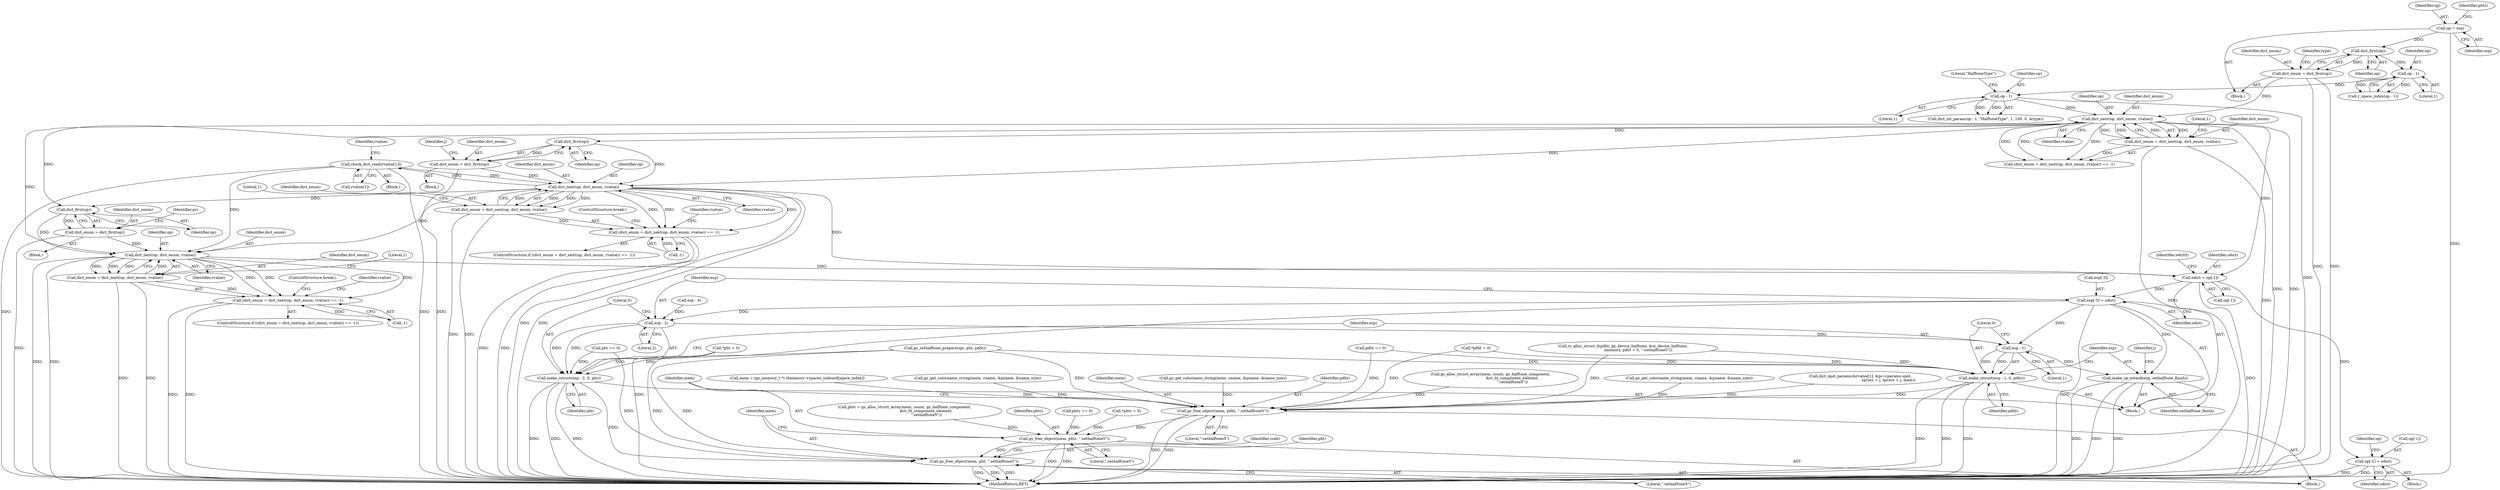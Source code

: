 digraph "1_ghostscript_f5c7555c30393e64ec1f5ab0dfae5b55b3b3fc78@API" {
"1000497" [label="(Call,check_dict_read(rvalue[1]))"];
"1000428" [label="(Call,dict_next(op, dict_enum, rvalue))"];
"1000412" [label="(Call,dict_first(op))"];
"1000242" [label="(Call,dict_next(op, dict_enum, rvalue))"];
"1000203" [label="(Call,op - 1)"];
"1000188" [label="(Call,op - 1)"];
"1000168" [label="(Call,dict_first(op))"];
"1000129" [label="(Call,op = osp)"];
"1000166" [label="(Call,dict_enum = dict_first(op))"];
"1000240" [label="(Call,dict_enum = dict_next(op, dict_enum, rvalue))"];
"1000426" [label="(Call,dict_enum = dict_next(op, dict_enum, rvalue))"];
"1000410" [label="(Call,dict_enum = dict_first(op))"];
"1000497" [label="(Call,check_dict_read(rvalue[1]))"];
"1000425" [label="(Call,(dict_enum = dict_next(op, dict_enum, rvalue)) == -1)"];
"1000685" [label="(Call,dict_next(op, dict_enum, rvalue))"];
"1000682" [label="(Call,(dict_enum = dict_next(op, dict_enum, rvalue)) == -1)"];
"1000683" [label="(Call,dict_enum = dict_next(op, dict_enum, rvalue))"];
"1000785" [label="(Call,odict = op[-1])"];
"1000809" [label="(Call,esp[-3] = odict)"];
"1000816" [label="(Call,esp - 2)"];
"1000815" [label="(Call,make_istruct(esp - 2, 0, pht))"];
"1001007" [label="(Call,gs_free_object(mem, pht, \".sethalftone5\"))"];
"1000822" [label="(Call,esp - 1)"];
"1000821" [label="(Call,make_istruct(esp - 1, 0, pdht))"];
"1000999" [label="(Call,gs_free_object(mem, pdht, \".sethalftone5\"))"];
"1001003" [label="(Call,gs_free_object(mem, phtc, \".sethalftone5\"))"];
"1000827" [label="(Call,make_op_estack(esp, sethalftone_finish))"];
"1000980" [label="(Call,op[-1] = odict)"];
"1000674" [label="(Call,dict_first(op))"];
"1000672" [label="(Call,dict_enum = dict_first(op))"];
"1000189" [label="(Identifier,op)"];
"1000391" [label="(Call,phtc == 0)"];
"1000681" [label="(ControlStructure,if ((dict_enum = dict_next(op, dict_enum, rvalue)) == -1))"];
"1001007" [label="(Call,gs_free_object(mem, pht, \".sethalftone5\"))"];
"1000822" [label="(Call,esp - 1)"];
"1000672" [label="(Call,dict_enum = dict_first(op))"];
"1000243" [label="(Identifier,op)"];
"1000533" [label="(Call,dict_spot_params(&rvalue[1], &pc->params.spot,\n                                                sprocs + j, tprocs + j, mem))"];
"1000375" [label="(Call,rc_alloc_struct_0(pdht, gx_device_halftone, &st_device_halftone,\n                          imemory, pdht = 0, \".sethalftone5\"))"];
"1000127" [label="(Block,)"];
"1000506" [label="(Identifier,rvalue)"];
"1000686" [label="(Identifier,op)"];
"1000829" [label="(Identifier,sethalftone_finish)"];
"1000191" [label="(Call,mem = (gs_memory_t *) idmemory->spaces_indexed[space_index])"];
"1000187" [label="(Call,r_space_index(op - 1))"];
"1000131" [label="(Identifier,osp)"];
"1000691" [label="(ControlStructure,break;)"];
"1000684" [label="(Identifier,dict_enum)"];
"1000819" [label="(Literal,0)"];
"1000675" [label="(Identifier,op)"];
"1000815" [label="(Call,make_istruct(esp - 2, 0, pht))"];
"1000988" [label="(Identifier,op)"];
"1000792" [label="(Identifier,odict5)"];
"1001002" [label="(Literal,\".sethalftone5\")"];
"1000134" [label="(Call,*phtc = 0)"];
"1000688" [label="(Identifier,rvalue)"];
"1000804" [label="(Call,esp - 4)"];
"1000188" [label="(Call,op - 1)"];
"1000433" [label="(Literal,1)"];
"1000785" [label="(Call,odict = op[-1])"];
"1000206" [label="(Literal,\"HalftoneType\")"];
"1000776" [label="(Block,)"];
"1000683" [label="(Call,dict_enum = dict_next(op, dict_enum, rvalue))"];
"1000809" [label="(Call,esp[-3] = odict)"];
"1000277" [label="(Call,gs_get_colorname_string(mem, cname, &pname, &name_size))"];
"1000968" [label="(Block,)"];
"1000204" [label="(Identifier,op)"];
"1000787" [label="(Call,op[-1])"];
"1000498" [label="(Call,rvalue[1])"];
"1000816" [label="(Call,esp - 2)"];
"1000205" [label="(Literal,1)"];
"1000413" [label="(Identifier,op)"];
"1000178" [label="(Identifier,type)"];
"1000980" [label="(Call,op[-1] = odict)"];
"1000422" [label="(Block,)"];
"1001010" [label="(Literal,\".sethalftone5\")"];
"1000428" [label="(Call,dict_next(op, dict_enum, rvalue))"];
"1000432" [label="(Call,-1)"];
"1001009" [label="(Identifier,pht)"];
"1001001" [label="(Identifier,pdht)"];
"1000434" [label="(ControlStructure,break;)"];
"1001000" [label="(Identifier,mem)"];
"1000687" [label="(Identifier,dict_enum)"];
"1000825" [label="(Literal,0)"];
"1000366" [label="(Call,phtc = gs_alloc_struct_array(mem, count, gs_halftone_component,\n                                     &st_ht_component_element,\n                                     \".sethalftone5\"))"];
"1000998" [label="(Block,)"];
"1000697" [label="(Identifier,rvalue)"];
"1000671" [label="(Block,)"];
"1000674" [label="(Call,dict_first(op))"];
"1000682" [label="(Call,(dict_enum = dict_next(op, dict_enum, rvalue)) == -1)"];
"1001008" [label="(Identifier,mem)"];
"1000169" [label="(Identifier,op)"];
"1000430" [label="(Identifier,dict_enum)"];
"1000417" [label="(Identifier,j)"];
"1001005" [label="(Identifier,phtc)"];
"1000497" [label="(Call,check_dict_read(rvalue[1]))"];
"1000130" [label="(Identifier,op)"];
"1001024" [label="(MethodReturn,RET)"];
"1000463" [label="(Call,gs_get_colorname_string(mem, cname, &pname, &name_size))"];
"1000685" [label="(Call,dict_next(op, dict_enum, rvalue))"];
"1000690" [label="(Literal,1)"];
"1000244" [label="(Identifier,dict_enum)"];
"1000663" [label="(Call,gs_sethalftone_prepare(igs, pht, pdht))"];
"1000368" [label="(Call,gs_alloc_struct_array(mem, count, gs_halftone_component,\n                                     &st_ht_component_element,\n                                     \".sethalftone5\"))"];
"1000823" [label="(Identifier,esp)"];
"1000814" [label="(Identifier,odict)"];
"1000425" [label="(Call,(dict_enum = dict_next(op, dict_enum, rvalue)) == -1)"];
"1000166" [label="(Call,dict_enum = dict_first(op))"];
"1001004" [label="(Identifier,mem)"];
"1001012" [label="(Identifier,code)"];
"1000426" [label="(Call,dict_enum = dict_next(op, dict_enum, rvalue))"];
"1000240" [label="(Call,dict_enum = dict_next(op, dict_enum, rvalue))"];
"1000431" [label="(Identifier,rvalue)"];
"1000387" [label="(Call,pht == 0)"];
"1000129" [label="(Call,op = osp)"];
"1000190" [label="(Literal,1)"];
"1000411" [label="(Identifier,dict_enum)"];
"1000818" [label="(Literal,2)"];
"1000241" [label="(Identifier,dict_enum)"];
"1000824" [label="(Literal,1)"];
"1000239" [label="(Call,(dict_enum = dict_next(op, dict_enum, rvalue)) == -1)"];
"1001003" [label="(Call,gs_free_object(mem, phtc, \".sethalftone5\"))"];
"1000673" [label="(Identifier,dict_enum)"];
"1000203" [label="(Call,op - 1)"];
"1000832" [label="(Identifier,j)"];
"1000689" [label="(Call,-1)"];
"1000720" [label="(Call,gs_get_colorname_string(mem, cname, &pname, &name_size))"];
"1000202" [label="(Call,dict_int_param(op - 1, \"HalftoneType\", 1, 100, 0, &type))"];
"1000429" [label="(Identifier,op)"];
"1000820" [label="(Identifier,pht)"];
"1000826" [label="(Identifier,pdht)"];
"1000828" [label="(Identifier,esp)"];
"1000247" [label="(Literal,1)"];
"1000786" [label="(Identifier,odict)"];
"1000394" [label="(Call,pdht == 0)"];
"1000827" [label="(Call,make_op_estack(esp, sethalftone_finish))"];
"1000410" [label="(Call,dict_enum = dict_first(op))"];
"1000145" [label="(Call,*pht = 0)"];
"1000242" [label="(Call,dict_next(op, dict_enum, rvalue))"];
"1000167" [label="(Identifier,dict_enum)"];
"1000810" [label="(Call,esp[-3])"];
"1000985" [label="(Identifier,odict)"];
"1000440" [label="(Identifier,rvalue)"];
"1000999" [label="(Call,gs_free_object(mem, pdht, \".sethalftone5\"))"];
"1000135" [label="(Identifier,phtc)"];
"1001006" [label="(Literal,\".sethalftone5\")"];
"1000424" [label="(ControlStructure,if ((dict_enum = dict_next(op, dict_enum, rvalue)) == -1))"];
"1000427" [label="(Identifier,dict_enum)"];
"1000821" [label="(Call,make_istruct(esp - 1, 0, pdht))"];
"1000168" [label="(Call,dict_first(op))"];
"1000149" [label="(Call,*pdht = 0)"];
"1000817" [label="(Identifier,esp)"];
"1000245" [label="(Identifier,rvalue)"];
"1000678" [label="(Identifier,pc)"];
"1000981" [label="(Call,op[-1])"];
"1000412" [label="(Call,dict_first(op))"];
"1000409" [label="(Block,)"];
"1000497" -> "1000422"  [label="AST: "];
"1000497" -> "1000498"  [label="CFG: "];
"1000498" -> "1000497"  [label="AST: "];
"1000506" -> "1000497"  [label="CFG: "];
"1000497" -> "1001024"  [label="DDG: "];
"1000497" -> "1001024"  [label="DDG: "];
"1000497" -> "1000428"  [label="DDG: "];
"1000428" -> "1000497"  [label="DDG: "];
"1000497" -> "1000685"  [label="DDG: "];
"1000428" -> "1000426"  [label="AST: "];
"1000428" -> "1000431"  [label="CFG: "];
"1000429" -> "1000428"  [label="AST: "];
"1000430" -> "1000428"  [label="AST: "];
"1000431" -> "1000428"  [label="AST: "];
"1000426" -> "1000428"  [label="CFG: "];
"1000428" -> "1001024"  [label="DDG: "];
"1000428" -> "1001024"  [label="DDG: "];
"1000428" -> "1000425"  [label="DDG: "];
"1000428" -> "1000425"  [label="DDG: "];
"1000428" -> "1000425"  [label="DDG: "];
"1000428" -> "1000426"  [label="DDG: "];
"1000428" -> "1000426"  [label="DDG: "];
"1000428" -> "1000426"  [label="DDG: "];
"1000412" -> "1000428"  [label="DDG: "];
"1000426" -> "1000428"  [label="DDG: "];
"1000410" -> "1000428"  [label="DDG: "];
"1000242" -> "1000428"  [label="DDG: "];
"1000428" -> "1000674"  [label="DDG: "];
"1000428" -> "1000685"  [label="DDG: "];
"1000428" -> "1000785"  [label="DDG: "];
"1000412" -> "1000410"  [label="AST: "];
"1000412" -> "1000413"  [label="CFG: "];
"1000413" -> "1000412"  [label="AST: "];
"1000410" -> "1000412"  [label="CFG: "];
"1000412" -> "1000410"  [label="DDG: "];
"1000242" -> "1000412"  [label="DDG: "];
"1000242" -> "1000240"  [label="AST: "];
"1000242" -> "1000245"  [label="CFG: "];
"1000243" -> "1000242"  [label="AST: "];
"1000244" -> "1000242"  [label="AST: "];
"1000245" -> "1000242"  [label="AST: "];
"1000240" -> "1000242"  [label="CFG: "];
"1000242" -> "1001024"  [label="DDG: "];
"1000242" -> "1001024"  [label="DDG: "];
"1000242" -> "1000239"  [label="DDG: "];
"1000242" -> "1000239"  [label="DDG: "];
"1000242" -> "1000239"  [label="DDG: "];
"1000242" -> "1000240"  [label="DDG: "];
"1000242" -> "1000240"  [label="DDG: "];
"1000242" -> "1000240"  [label="DDG: "];
"1000203" -> "1000242"  [label="DDG: "];
"1000166" -> "1000242"  [label="DDG: "];
"1000240" -> "1000242"  [label="DDG: "];
"1000242" -> "1000674"  [label="DDG: "];
"1000242" -> "1000685"  [label="DDG: "];
"1000242" -> "1000785"  [label="DDG: "];
"1000203" -> "1000202"  [label="AST: "];
"1000203" -> "1000205"  [label="CFG: "];
"1000204" -> "1000203"  [label="AST: "];
"1000205" -> "1000203"  [label="AST: "];
"1000206" -> "1000203"  [label="CFG: "];
"1000203" -> "1001024"  [label="DDG: "];
"1000203" -> "1000202"  [label="DDG: "];
"1000203" -> "1000202"  [label="DDG: "];
"1000188" -> "1000203"  [label="DDG: "];
"1000188" -> "1000187"  [label="AST: "];
"1000188" -> "1000190"  [label="CFG: "];
"1000189" -> "1000188"  [label="AST: "];
"1000190" -> "1000188"  [label="AST: "];
"1000187" -> "1000188"  [label="CFG: "];
"1000188" -> "1000187"  [label="DDG: "];
"1000188" -> "1000187"  [label="DDG: "];
"1000168" -> "1000188"  [label="DDG: "];
"1000168" -> "1000166"  [label="AST: "];
"1000168" -> "1000169"  [label="CFG: "];
"1000169" -> "1000168"  [label="AST: "];
"1000166" -> "1000168"  [label="CFG: "];
"1000168" -> "1000166"  [label="DDG: "];
"1000129" -> "1000168"  [label="DDG: "];
"1000129" -> "1000127"  [label="AST: "];
"1000129" -> "1000131"  [label="CFG: "];
"1000130" -> "1000129"  [label="AST: "];
"1000131" -> "1000129"  [label="AST: "];
"1000135" -> "1000129"  [label="CFG: "];
"1000129" -> "1001024"  [label="DDG: "];
"1000166" -> "1000127"  [label="AST: "];
"1000167" -> "1000166"  [label="AST: "];
"1000178" -> "1000166"  [label="CFG: "];
"1000166" -> "1001024"  [label="DDG: "];
"1000166" -> "1001024"  [label="DDG: "];
"1000240" -> "1000239"  [label="AST: "];
"1000241" -> "1000240"  [label="AST: "];
"1000247" -> "1000240"  [label="CFG: "];
"1000240" -> "1001024"  [label="DDG: "];
"1000240" -> "1001024"  [label="DDG: "];
"1000240" -> "1000239"  [label="DDG: "];
"1000426" -> "1000425"  [label="AST: "];
"1000427" -> "1000426"  [label="AST: "];
"1000433" -> "1000426"  [label="CFG: "];
"1000426" -> "1001024"  [label="DDG: "];
"1000426" -> "1001024"  [label="DDG: "];
"1000426" -> "1000425"  [label="DDG: "];
"1000410" -> "1000409"  [label="AST: "];
"1000411" -> "1000410"  [label="AST: "];
"1000417" -> "1000410"  [label="CFG: "];
"1000410" -> "1001024"  [label="DDG: "];
"1000425" -> "1000424"  [label="AST: "];
"1000425" -> "1000432"  [label="CFG: "];
"1000432" -> "1000425"  [label="AST: "];
"1000434" -> "1000425"  [label="CFG: "];
"1000440" -> "1000425"  [label="CFG: "];
"1000425" -> "1001024"  [label="DDG: "];
"1000425" -> "1001024"  [label="DDG: "];
"1000432" -> "1000425"  [label="DDG: "];
"1000685" -> "1000683"  [label="AST: "];
"1000685" -> "1000688"  [label="CFG: "];
"1000686" -> "1000685"  [label="AST: "];
"1000687" -> "1000685"  [label="AST: "];
"1000688" -> "1000685"  [label="AST: "];
"1000683" -> "1000685"  [label="CFG: "];
"1000685" -> "1001024"  [label="DDG: "];
"1000685" -> "1001024"  [label="DDG: "];
"1000685" -> "1000682"  [label="DDG: "];
"1000685" -> "1000682"  [label="DDG: "];
"1000685" -> "1000682"  [label="DDG: "];
"1000685" -> "1000683"  [label="DDG: "];
"1000685" -> "1000683"  [label="DDG: "];
"1000685" -> "1000683"  [label="DDG: "];
"1000674" -> "1000685"  [label="DDG: "];
"1000683" -> "1000685"  [label="DDG: "];
"1000672" -> "1000685"  [label="DDG: "];
"1000685" -> "1000785"  [label="DDG: "];
"1000682" -> "1000681"  [label="AST: "];
"1000682" -> "1000689"  [label="CFG: "];
"1000683" -> "1000682"  [label="AST: "];
"1000689" -> "1000682"  [label="AST: "];
"1000691" -> "1000682"  [label="CFG: "];
"1000697" -> "1000682"  [label="CFG: "];
"1000682" -> "1001024"  [label="DDG: "];
"1000682" -> "1001024"  [label="DDG: "];
"1000683" -> "1000682"  [label="DDG: "];
"1000689" -> "1000682"  [label="DDG: "];
"1000684" -> "1000683"  [label="AST: "];
"1000690" -> "1000683"  [label="CFG: "];
"1000683" -> "1001024"  [label="DDG: "];
"1000683" -> "1001024"  [label="DDG: "];
"1000785" -> "1000776"  [label="AST: "];
"1000785" -> "1000787"  [label="CFG: "];
"1000786" -> "1000785"  [label="AST: "];
"1000787" -> "1000785"  [label="AST: "];
"1000792" -> "1000785"  [label="CFG: "];
"1000785" -> "1001024"  [label="DDG: "];
"1000785" -> "1000809"  [label="DDG: "];
"1000785" -> "1000980"  [label="DDG: "];
"1000809" -> "1000776"  [label="AST: "];
"1000809" -> "1000814"  [label="CFG: "];
"1000810" -> "1000809"  [label="AST: "];
"1000814" -> "1000809"  [label="AST: "];
"1000817" -> "1000809"  [label="CFG: "];
"1000809" -> "1001024"  [label="DDG: "];
"1000809" -> "1001024"  [label="DDG: "];
"1000809" -> "1000816"  [label="DDG: "];
"1000809" -> "1000822"  [label="DDG: "];
"1000809" -> "1000827"  [label="DDG: "];
"1000816" -> "1000815"  [label="AST: "];
"1000816" -> "1000818"  [label="CFG: "];
"1000817" -> "1000816"  [label="AST: "];
"1000818" -> "1000816"  [label="AST: "];
"1000819" -> "1000816"  [label="CFG: "];
"1000816" -> "1000815"  [label="DDG: "];
"1000816" -> "1000815"  [label="DDG: "];
"1000804" -> "1000816"  [label="DDG: "];
"1000816" -> "1000822"  [label="DDG: "];
"1000815" -> "1000776"  [label="AST: "];
"1000815" -> "1000820"  [label="CFG: "];
"1000819" -> "1000815"  [label="AST: "];
"1000820" -> "1000815"  [label="AST: "];
"1000823" -> "1000815"  [label="CFG: "];
"1000815" -> "1001024"  [label="DDG: "];
"1000815" -> "1001024"  [label="DDG: "];
"1000815" -> "1001024"  [label="DDG: "];
"1000387" -> "1000815"  [label="DDG: "];
"1000663" -> "1000815"  [label="DDG: "];
"1000145" -> "1000815"  [label="DDG: "];
"1000815" -> "1001007"  [label="DDG: "];
"1001007" -> "1000998"  [label="AST: "];
"1001007" -> "1001010"  [label="CFG: "];
"1001008" -> "1001007"  [label="AST: "];
"1001009" -> "1001007"  [label="AST: "];
"1001010" -> "1001007"  [label="AST: "];
"1001012" -> "1001007"  [label="CFG: "];
"1001007" -> "1001024"  [label="DDG: "];
"1001007" -> "1001024"  [label="DDG: "];
"1001007" -> "1001024"  [label="DDG: "];
"1001003" -> "1001007"  [label="DDG: "];
"1000387" -> "1001007"  [label="DDG: "];
"1000663" -> "1001007"  [label="DDG: "];
"1000145" -> "1001007"  [label="DDG: "];
"1000822" -> "1000821"  [label="AST: "];
"1000822" -> "1000824"  [label="CFG: "];
"1000823" -> "1000822"  [label="AST: "];
"1000824" -> "1000822"  [label="AST: "];
"1000825" -> "1000822"  [label="CFG: "];
"1000822" -> "1000821"  [label="DDG: "];
"1000822" -> "1000821"  [label="DDG: "];
"1000822" -> "1000827"  [label="DDG: "];
"1000821" -> "1000776"  [label="AST: "];
"1000821" -> "1000826"  [label="CFG: "];
"1000825" -> "1000821"  [label="AST: "];
"1000826" -> "1000821"  [label="AST: "];
"1000828" -> "1000821"  [label="CFG: "];
"1000821" -> "1001024"  [label="DDG: "];
"1000821" -> "1001024"  [label="DDG: "];
"1000821" -> "1001024"  [label="DDG: "];
"1000375" -> "1000821"  [label="DDG: "];
"1000663" -> "1000821"  [label="DDG: "];
"1000149" -> "1000821"  [label="DDG: "];
"1000394" -> "1000821"  [label="DDG: "];
"1000821" -> "1000999"  [label="DDG: "];
"1000999" -> "1000998"  [label="AST: "];
"1000999" -> "1001002"  [label="CFG: "];
"1001000" -> "1000999"  [label="AST: "];
"1001001" -> "1000999"  [label="AST: "];
"1001002" -> "1000999"  [label="AST: "];
"1001004" -> "1000999"  [label="CFG: "];
"1000999" -> "1001024"  [label="DDG: "];
"1000999" -> "1001024"  [label="DDG: "];
"1000720" -> "1000999"  [label="DDG: "];
"1000277" -> "1000999"  [label="DDG: "];
"1000463" -> "1000999"  [label="DDG: "];
"1000191" -> "1000999"  [label="DDG: "];
"1000533" -> "1000999"  [label="DDG: "];
"1000368" -> "1000999"  [label="DDG: "];
"1000375" -> "1000999"  [label="DDG: "];
"1000663" -> "1000999"  [label="DDG: "];
"1000149" -> "1000999"  [label="DDG: "];
"1000394" -> "1000999"  [label="DDG: "];
"1000999" -> "1001003"  [label="DDG: "];
"1001003" -> "1000998"  [label="AST: "];
"1001003" -> "1001006"  [label="CFG: "];
"1001004" -> "1001003"  [label="AST: "];
"1001005" -> "1001003"  [label="AST: "];
"1001006" -> "1001003"  [label="AST: "];
"1001008" -> "1001003"  [label="CFG: "];
"1001003" -> "1001024"  [label="DDG: "];
"1001003" -> "1001024"  [label="DDG: "];
"1000366" -> "1001003"  [label="DDG: "];
"1000134" -> "1001003"  [label="DDG: "];
"1000391" -> "1001003"  [label="DDG: "];
"1000827" -> "1000776"  [label="AST: "];
"1000827" -> "1000829"  [label="CFG: "];
"1000828" -> "1000827"  [label="AST: "];
"1000829" -> "1000827"  [label="AST: "];
"1000832" -> "1000827"  [label="CFG: "];
"1000827" -> "1001024"  [label="DDG: "];
"1000827" -> "1001024"  [label="DDG: "];
"1000827" -> "1001024"  [label="DDG: "];
"1000980" -> "1000968"  [label="AST: "];
"1000980" -> "1000985"  [label="CFG: "];
"1000981" -> "1000980"  [label="AST: "];
"1000985" -> "1000980"  [label="AST: "];
"1000988" -> "1000980"  [label="CFG: "];
"1000980" -> "1001024"  [label="DDG: "];
"1000980" -> "1001024"  [label="DDG: "];
"1000674" -> "1000672"  [label="AST: "];
"1000674" -> "1000675"  [label="CFG: "];
"1000675" -> "1000674"  [label="AST: "];
"1000672" -> "1000674"  [label="CFG: "];
"1000674" -> "1000672"  [label="DDG: "];
"1000672" -> "1000671"  [label="AST: "];
"1000673" -> "1000672"  [label="AST: "];
"1000678" -> "1000672"  [label="CFG: "];
"1000672" -> "1001024"  [label="DDG: "];
}
